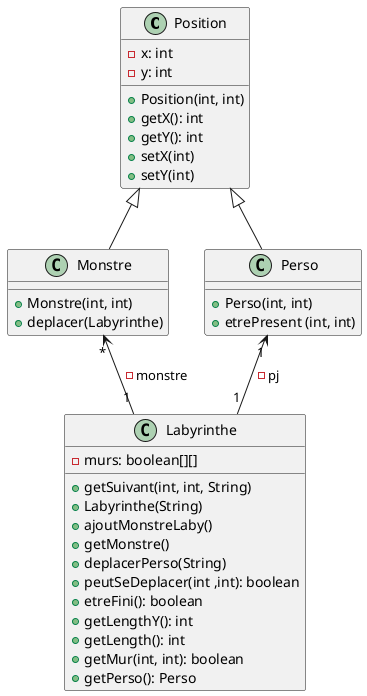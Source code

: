 @startuml

class Position{
- x: int
- y: int
+ Position(int, int)
+ getX(): int
+ getY(): int
+ setX(int)
+ setY(int)
}

Position <|-- Monstre

class Monstre{
+ Monstre(int, int)
+ deplacer(Labyrinthe)
}

Position <|-- Perso

class Perso{
+ Perso(int, int)
+ etrePresent (int, int)
}

Monstre "*" <-- "1" Labyrinthe : -monstre
Perso "1" <-- "1" Labyrinthe : - pj

class Labyrinthe{
- murs: boolean[][]
+ getSuivant(int, int, String)
+ Labyrinthe(String)
+ ajoutMonstreLaby()
+ getMonstre()
+ deplacerPerso(String)
+ peutSeDeplacer(int ,int): boolean
+ etreFini(): boolean
+ getLengthY(): int
+ getLength(): int
+ getMur(int, int): boolean
+ getPerso(): Perso
}

@enduml